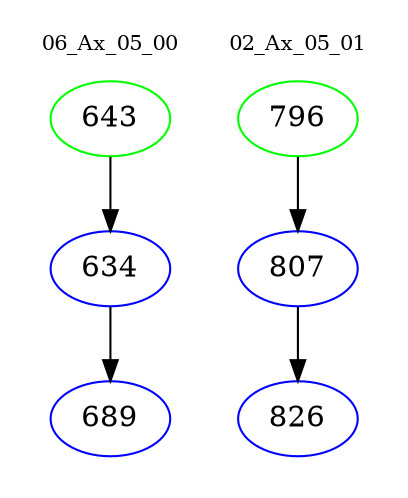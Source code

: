 digraph{
subgraph cluster_0 {
color = white
label = "06_Ax_05_00";
fontsize=10;
T0_643 [label="643", color="green"]
T0_643 -> T0_634 [color="black"]
T0_634 [label="634", color="blue"]
T0_634 -> T0_689 [color="black"]
T0_689 [label="689", color="blue"]
}
subgraph cluster_1 {
color = white
label = "02_Ax_05_01";
fontsize=10;
T1_796 [label="796", color="green"]
T1_796 -> T1_807 [color="black"]
T1_807 [label="807", color="blue"]
T1_807 -> T1_826 [color="black"]
T1_826 [label="826", color="blue"]
}
}
